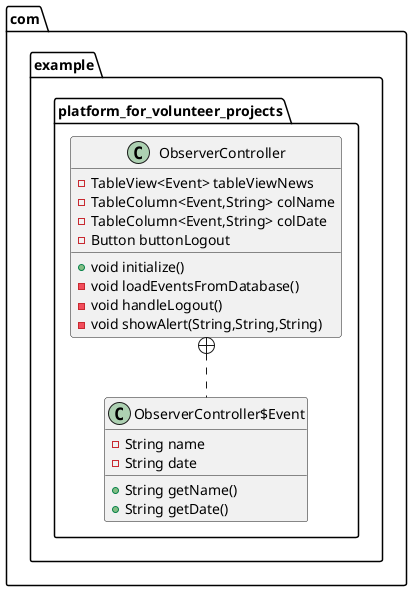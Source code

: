 @startuml
class com.example.platform_for_volunteer_projects.ObserverController {
- TableView<Event> tableViewNews
- TableColumn<Event,String> colName
- TableColumn<Event,String> colDate
- Button buttonLogout
+ void initialize()
- void loadEventsFromDatabase()
- void handleLogout()
- void showAlert(String,String,String)
}


class com.example.platform_for_volunteer_projects.ObserverController$Event {
- String name
- String date
+ String getName()
+ String getDate()
}




com.example.platform_for_volunteer_projects.ObserverController +.. com.example.platform_for_volunteer_projects.ObserverController$Event
@enduml